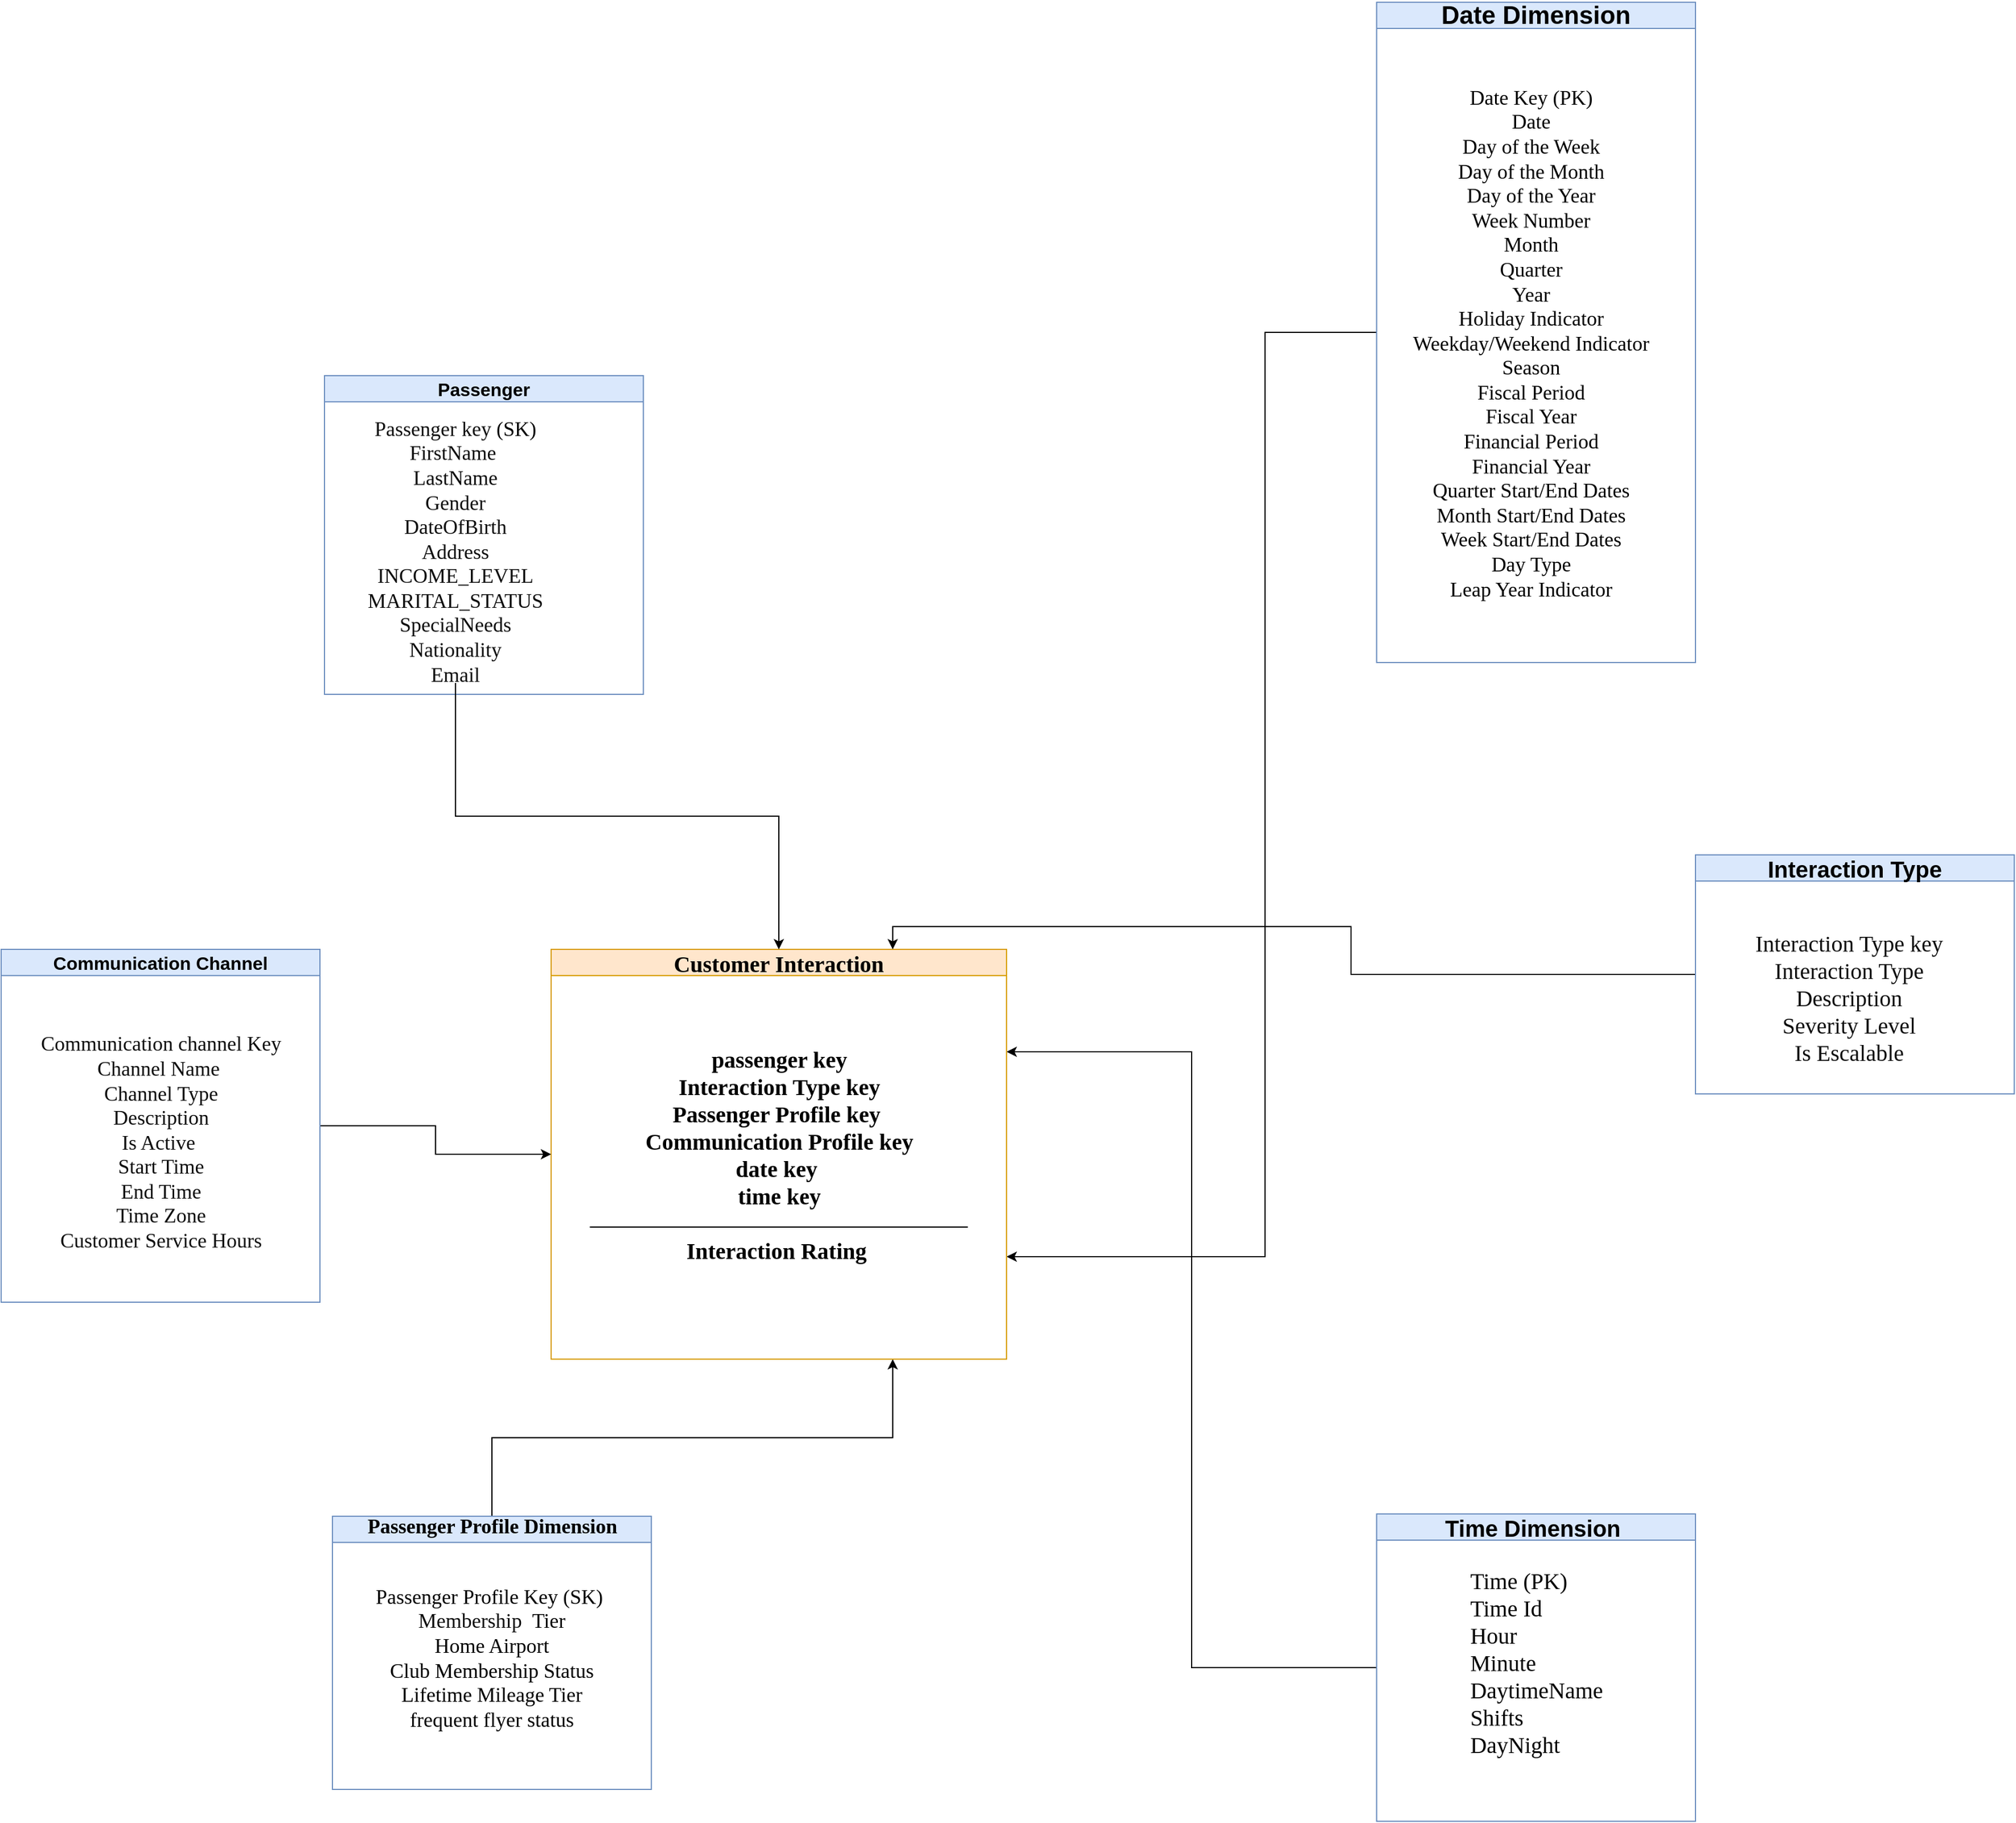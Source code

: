 <mxfile version="24.2.5" type="device">
  <diagram name="Page-1" id="4zK8s46iqleAOl4KjLnB">
    <mxGraphModel dx="6608" dy="4208" grid="0" gridSize="10" guides="1" tooltips="1" connect="1" arrows="1" fold="1" page="1" pageScale="1" pageWidth="600" pageHeight="500" math="0" shadow="0">
      <root>
        <mxCell id="0" />
        <mxCell id="1" parent="0" />
        <mxCell id="KkgTjnZBg6XwpBNqCHT0-25" style="edgeStyle=orthogonalEdgeStyle;rounded=0;orthogonalLoop=1;jettySize=auto;html=1;entryX=0.75;entryY=1;entryDx=0;entryDy=0;" edge="1" parent="1" source="KkgTjnZBg6XwpBNqCHT0-2" target="KkgTjnZBg6XwpBNqCHT0-12">
          <mxGeometry relative="1" as="geometry" />
        </mxCell>
        <mxCell id="KkgTjnZBg6XwpBNqCHT0-2" value="&lt;font face=&quot;Tahoma&quot; style=&quot;font-size: 18px;&quot;&gt;Passenger Profile Dimension&lt;/font&gt;" style="swimlane;html=1;startSize=23;verticalAlign=bottom;labelBorderColor=none;fillColor=#dae8fc;strokeColor=#6c8ebf;swimlaneFillColor=default;" vertex="1" parent="1">
          <mxGeometry x="3" width="280" height="240" as="geometry" />
        </mxCell>
        <mxCell id="KkgTjnZBg6XwpBNqCHT0-3" value="&lt;div style=&quot;&quot;&gt;&lt;span style=&quot;background-color: initial; font-size: 18px;&quot;&gt;&lt;font face=&quot;Tahoma&quot;&gt;Passenger Profile Key (SK)&amp;nbsp;&lt;/font&gt;&lt;/span&gt;&lt;/div&gt;&lt;font face=&quot;EAJwP0S1NvUOIz2sHdJX&quot; style=&quot;font-size: 18px;&quot;&gt;&lt;div style=&quot;&quot;&gt;&lt;span style=&quot;white-space-collapse: preserve; border: 0px solid rgb(227, 227, 227); box-sizing: border-box; --tw-border-spacing-x: 0; --tw-border-spacing-y: 0; --tw-translate-x: 0; --tw-translate-y: 0; --tw-rotate: 0; --tw-skew-x: 0; --tw-skew-y: 0; --tw-scale-x: 1; --tw-scale-y: 1; --tw-pan-x: ; --tw-pan-y: ; --tw-pinch-zoom: ; --tw-scroll-snap-strictness: proximity; --tw-gradient-from-position: ; --tw-gradient-via-position: ; --tw-gradient-to-position: ; --tw-ordinal: ; --tw-slashed-zero: ; --tw-numeric-figure: ; --tw-numeric-spacing: ; --tw-numeric-fraction: ; --tw-ring-inset: ; --tw-ring-offset-width: 0px; --tw-ring-offset-color: #fff; --tw-ring-color: rgba(69,89,164,.5); --tw-ring-offset-shadow: 0 0 transparent; --tw-ring-shadow: 0 0 transparent; --tw-shadow: 0 0 transparent; --tw-shadow-colored: 0 0 transparent; --tw-blur: ; --tw-brightness: ; --tw-contrast: ; --tw-grayscale: ; --tw-hue-rotate: ; --tw-invert: ; --tw-saturate: ; --tw-sepia: ; --tw-drop-shadow: ; --tw-backdrop-blur: ; --tw-backdrop-brightness: ; --tw-backdrop-contrast: ; --tw-backdrop-grayscale: ; --tw-backdrop-hue-rotate: ; --tw-backdrop-invert: ; --tw-backdrop-opacity: ; --tw-backdrop-saturate: ; --tw-backdrop-sepia: ; --tw-contain-size: ; --tw-contain-layout: ; --tw-contain-paint: ; --tw-contain-style: ; color: rgb(13, 13, 13); margin-top: 1.25em; margin-bottom: 1.25em; background-color: rgb(255, 255, 255);&quot;&gt;Membership &lt;/span&gt;&lt;span style=&quot;background-color: initial;&quot;&gt;&amp;nbsp;Tier&lt;/span&gt;&lt;/div&gt;&lt;span style=&quot;background-color: initial;&quot;&gt;&lt;div style=&quot;&quot;&gt;&lt;span style=&quot;background-color: initial;&quot;&gt;Home Airport&lt;/span&gt;&lt;/div&gt;&lt;/span&gt;&lt;span style=&quot;background-color: initial;&quot;&gt;&lt;div style=&quot;&quot;&gt;&lt;span style=&quot;background-color: initial;&quot;&gt;Club Membership Status&lt;/span&gt;&lt;/div&gt;&lt;/span&gt;&lt;span style=&quot;background-color: initial;&quot;&gt;&lt;div style=&quot;&quot;&gt;&lt;span style=&quot;background-color: initial;&quot;&gt;Lifetime Mileage Tier&lt;/span&gt;&lt;/div&gt;&lt;/span&gt;&lt;span style=&quot;background-color: initial;&quot;&gt;&lt;div style=&quot;&quot;&gt;&lt;span style=&quot;background-color: initial;&quot;&gt;frequent flyer status&lt;/span&gt;&lt;/div&gt;&lt;/span&gt;&lt;/font&gt;" style="text;html=1;strokeColor=none;fillColor=none;align=center;verticalAlign=middle;whiteSpace=wrap;rounded=0;" vertex="1" parent="KkgTjnZBg6XwpBNqCHT0-2">
          <mxGeometry x="10" y="50" width="260" height="150" as="geometry" />
        </mxCell>
        <mxCell id="KkgTjnZBg6XwpBNqCHT0-27" style="edgeStyle=orthogonalEdgeStyle;rounded=0;orthogonalLoop=1;jettySize=auto;html=1;entryX=1;entryY=0.25;entryDx=0;entryDy=0;" edge="1" parent="1" source="KkgTjnZBg6XwpBNqCHT0-4" target="KkgTjnZBg6XwpBNqCHT0-12">
          <mxGeometry relative="1" as="geometry" />
        </mxCell>
        <mxCell id="KkgTjnZBg6XwpBNqCHT0-4" value="&lt;font style=&quot;font-size: 20px;&quot;&gt;&lt;font style=&quot;font-size: 20px;&quot;&gt;Time&amp;nbsp;&lt;/font&gt;&lt;font style=&quot;font-size: 20px;&quot;&gt;Dimension&amp;nbsp;&lt;/font&gt;&lt;/font&gt;" style="swimlane;whiteSpace=wrap;html=1;fillColor=#dae8fc;strokeColor=#6c8ebf;swimlaneFillColor=default;" vertex="1" parent="1">
          <mxGeometry x="920" y="-2" width="280" height="270" as="geometry" />
        </mxCell>
        <mxCell id="KkgTjnZBg6XwpBNqCHT0-5" value="&lt;div style=&quot;text-align: left; font-size: 20px;&quot;&gt;&lt;font style=&quot;font-size: 20px;&quot;&gt;&lt;font style=&quot;font-size: 20px;&quot; face=&quot;Tahoma&quot;&gt;&lt;br&gt;&lt;span style=&quot;background-color: initial;&quot;&gt;Time (PK)&lt;/span&gt;&lt;br&gt;&lt;span style=&quot;background-color: initial;&quot;&gt;Time Id&lt;/span&gt;&lt;br&gt;&lt;span style=&quot;background-color: initial;&quot;&gt;Hour&lt;/span&gt;&lt;br&gt;&lt;span style=&quot;background-color: initial;&quot;&gt;Minute&lt;/span&gt;&lt;br&gt;&lt;span style=&quot;background-color: initial;&quot;&gt;DaytimeName&lt;/span&gt;&lt;br&gt;&lt;span style=&quot;background-color: initial;&quot;&gt;Shifts&lt;/span&gt;&lt;br&gt;&lt;span style=&quot;background-color: initial;&quot;&gt;DayNight&lt;/span&gt;&lt;/font&gt;&lt;br&gt;&lt;/font&gt;&lt;/div&gt;&lt;font style=&quot;font-size: 20px;&quot;&gt;&lt;font style=&quot;font-size: 20px;&quot;&gt;&lt;div style=&quot;text-align: left;&quot;&gt;&lt;div&gt;&lt;br&gt;&lt;/div&gt;&lt;/div&gt;&lt;/font&gt;&lt;/font&gt;" style="text;html=1;align=center;verticalAlign=middle;resizable=0;points=[];autosize=1;strokeColor=none;fillColor=none;" vertex="1" parent="KkgTjnZBg6XwpBNqCHT0-4">
          <mxGeometry x="65" y="10" width="150" height="240" as="geometry" />
        </mxCell>
        <mxCell id="KkgTjnZBg6XwpBNqCHT0-7" value="&lt;b style=&quot;&quot;&gt;&lt;font style=&quot;font-size: 16px;&quot;&gt;Passenger&lt;/font&gt;&lt;/b&gt;" style="swimlane;whiteSpace=wrap;html=1;swimlaneFillColor=default;fillColor=#dae8fc;strokeColor=#6c8ebf;" vertex="1" parent="1">
          <mxGeometry x="-4" y="-1002" width="280" height="280" as="geometry" />
        </mxCell>
        <mxCell id="KkgTjnZBg6XwpBNqCHT0-8" value="&lt;font face=&quot;Tahoma&quot;&gt;&lt;span style=&quot;font-size: 18px; border: 0px solid rgb(227, 227, 227); box-sizing: border-box; --tw-border-spacing-x: 0; --tw-border-spacing-y: 0; --tw-translate-x: 0; --tw-translate-y: 0; --tw-rotate: 0; --tw-skew-x: 0; --tw-skew-y: 0; --tw-scale-x: 1; --tw-scale-y: 1; --tw-pan-x: ; --tw-pan-y: ; --tw-pinch-zoom: ; --tw-scroll-snap-strictness: proximity; --tw-gradient-from-position: ; --tw-gradient-via-position: ; --tw-gradient-to-position: ; --tw-ordinal: ; --tw-slashed-zero: ; --tw-numeric-figure: ; --tw-numeric-spacing: ; --tw-numeric-fraction: ; --tw-ring-inset: ; --tw-ring-offset-width: 0px; --tw-ring-offset-color: #fff; --tw-ring-color: rgba(69,89,164,.5); --tw-ring-offset-shadow: 0 0 transparent; --tw-ring-shadow: 0 0 transparent; --tw-shadow: 0 0 transparent; --tw-shadow-colored: 0 0 transparent; --tw-blur: ; --tw-brightness: ; --tw-contrast: ; --tw-grayscale: ; --tw-hue-rotate: ; --tw-invert: ; --tw-saturate: ; --tw-sepia: ; --tw-drop-shadow: ; --tw-backdrop-blur: ; --tw-backdrop-brightness: ; --tw-backdrop-contrast: ; --tw-backdrop-grayscale: ; --tw-backdrop-hue-rotate: ; --tw-backdrop-invert: ; --tw-backdrop-opacity: ; --tw-backdrop-saturate: ; --tw-backdrop-sepia: ; --tw-contain-size: ; --tw-contain-layout: ; --tw-contain-paint: ; --tw-contain-style: ; color: rgb(13, 13, 13); margin-top: 1.25em; margin-bottom: 1.25em; text-align: left; white-space-collapse: preserve; background-color: rgb(255, 255, 255);&quot;&gt;Passenger key &lt;/span&gt;&lt;span style=&quot;font-size: 18px; text-wrap: nowrap; background-color: initial;&quot;&gt;(SK)&lt;/span&gt;&lt;br&gt;&lt;span style=&quot;background-color: rgb(255, 255, 255); color: rgb(13, 13, 13); text-align: left; white-space-collapse: preserve; font-size: 18px;&quot;&gt;FirstName &lt;/span&gt;&lt;br&gt;&lt;span style=&quot;background-color: rgb(255, 255, 255); color: rgb(13, 13, 13); text-align: left; white-space-collapse: preserve; font-size: 18px;&quot;&gt;LastName&lt;/span&gt;&lt;br&gt;&lt;span style=&quot;background-color: rgb(255, 255, 255); color: rgb(13, 13, 13); text-align: left; white-space-collapse: preserve; font-size: 18px;&quot;&gt;Gender&lt;/span&gt;&lt;br&gt;&lt;span style=&quot;background-color: rgb(255, 255, 255); color: rgb(13, 13, 13); text-align: left; white-space-collapse: preserve; font-size: 18px;&quot;&gt;DateOfBirth&lt;/span&gt;&lt;br&gt;&lt;span style=&quot;background-color: rgb(255, 255, 255); color: rgb(13, 13, 13); text-align: left; white-space-collapse: preserve; font-size: 18px;&quot;&gt;Address&lt;/span&gt;&lt;br&gt;&lt;span style=&quot;white-space: pre; font-size: 18px; color: rgb(13, 13, 13); background-color: rgb(255, 255, 255); text-align: left;&quot;&gt;INCOME_LEVEL&lt;/span&gt;&lt;br&gt;&lt;span style=&quot;white-space: pre; font-size: 18px; color: rgb(13, 13, 13); background-color: rgb(255, 255, 255); text-align: left;&quot;&gt;MARITAL_STATUS&lt;/span&gt;&lt;br&gt;&lt;span style=&quot;background-color: rgb(255, 255, 255); color: rgb(13, 13, 13); text-align: left; white-space-collapse: preserve; font-size: 18px;&quot;&gt;SpecialNeeds&lt;/span&gt;&lt;br&gt;&lt;span style=&quot;background-color: rgb(255, 255, 255); color: rgb(13, 13, 13); text-align: left; white-space-collapse: preserve; font-size: 18px;&quot;&gt;Nationality&lt;/span&gt;&lt;br&gt;&lt;span style=&quot;background-color: rgb(255, 255, 255); color: rgb(13, 13, 13); text-align: left; white-space-collapse: preserve; font-size: 18px;&quot;&gt;Email&lt;/span&gt;&lt;/font&gt;" style="text;html=1;align=center;verticalAlign=middle;whiteSpace=wrap;rounded=0;" vertex="1" parent="KkgTjnZBg6XwpBNqCHT0-7">
          <mxGeometry y="40" width="230" height="230" as="geometry" />
        </mxCell>
        <mxCell id="KkgTjnZBg6XwpBNqCHT0-29" style="edgeStyle=orthogonalEdgeStyle;rounded=0;orthogonalLoop=1;jettySize=auto;html=1;entryX=1;entryY=0.75;entryDx=0;entryDy=0;" edge="1" parent="1" source="KkgTjnZBg6XwpBNqCHT0-10" target="KkgTjnZBg6XwpBNqCHT0-12">
          <mxGeometry relative="1" as="geometry">
            <Array as="points">
              <mxPoint x="822" y="-1040" />
              <mxPoint x="822" y="-228" />
            </Array>
          </mxGeometry>
        </mxCell>
        <mxCell id="KkgTjnZBg6XwpBNqCHT0-10" value="&lt;font style=&quot;font-size: 22px;&quot;&gt;Date Dimension&lt;/font&gt;" style="swimlane;whiteSpace=wrap;html=1;fillColor=#dae8fc;strokeColor=#6c8ebf;swimlaneFillColor=default;" vertex="1" parent="1">
          <mxGeometry x="920" y="-1330" width="280" height="580" as="geometry" />
        </mxCell>
        <mxCell id="KkgTjnZBg6XwpBNqCHT0-11" value="&lt;div style=&quot;text-align: center; font-size: 18px;&quot;&gt;&lt;span style=&quot;background-color: initial;&quot;&gt;&lt;font face=&quot;Tahoma&quot; style=&quot;font-size: 18px;&quot;&gt;Date Key (PK)&lt;/font&gt;&lt;/span&gt;&lt;/div&gt;&lt;font face=&quot;E_Vse2sqt-GHe94hN0gW&quot; style=&quot;font-size: 18px;&quot;&gt;&lt;span style=&quot;background-color: initial;&quot;&gt;&lt;div style=&quot;text-align: center;&quot;&gt;&lt;span style=&quot;background-color: initial;&quot;&gt;Date&lt;/span&gt;&lt;/div&gt;&lt;/span&gt;&lt;span style=&quot;background-color: initial;&quot;&gt;&lt;div style=&quot;text-align: center;&quot;&gt;&lt;span style=&quot;background-color: initial;&quot;&gt;Day of the Week&lt;/span&gt;&lt;/div&gt;&lt;/span&gt;&lt;span style=&quot;background-color: initial;&quot;&gt;&lt;div style=&quot;text-align: center;&quot;&gt;&lt;span style=&quot;background-color: initial;&quot;&gt;Day of the Month&lt;/span&gt;&lt;/div&gt;&lt;/span&gt;&lt;span style=&quot;background-color: initial;&quot;&gt;&lt;div style=&quot;text-align: center;&quot;&gt;&lt;span style=&quot;background-color: initial;&quot;&gt;Day of the Year&lt;/span&gt;&lt;/div&gt;&lt;/span&gt;&lt;span style=&quot;background-color: initial;&quot;&gt;&lt;div style=&quot;text-align: center;&quot;&gt;&lt;span style=&quot;background-color: initial;&quot;&gt;Week Number&lt;/span&gt;&lt;/div&gt;&lt;/span&gt;&lt;span style=&quot;background-color: initial;&quot;&gt;&lt;div style=&quot;text-align: center;&quot;&gt;&lt;span style=&quot;background-color: initial;&quot;&gt;Month&lt;/span&gt;&lt;/div&gt;&lt;/span&gt;&lt;span style=&quot;background-color: initial;&quot;&gt;&lt;div style=&quot;text-align: center;&quot;&gt;&lt;span style=&quot;background-color: initial;&quot;&gt;Quarter&lt;/span&gt;&lt;/div&gt;&lt;/span&gt;&lt;span style=&quot;background-color: initial;&quot;&gt;&lt;div style=&quot;text-align: center;&quot;&gt;&lt;span style=&quot;background-color: initial;&quot;&gt;Year&lt;/span&gt;&lt;/div&gt;&lt;/span&gt;&lt;span style=&quot;background-color: initial;&quot;&gt;&lt;div style=&quot;text-align: center;&quot;&gt;&lt;span style=&quot;background-color: initial;&quot;&gt;Holiday Indicator&lt;/span&gt;&lt;/div&gt;&lt;/span&gt;&lt;span style=&quot;background-color: initial;&quot;&gt;&lt;div style=&quot;text-align: center;&quot;&gt;&lt;span style=&quot;background-color: initial;&quot;&gt;Weekday/Weekend Indicator&lt;/span&gt;&lt;/div&gt;&lt;/span&gt;&lt;span style=&quot;background-color: initial;&quot;&gt;&lt;div style=&quot;text-align: center;&quot;&gt;&lt;span style=&quot;background-color: initial;&quot;&gt;Season&lt;/span&gt;&lt;/div&gt;&lt;/span&gt;&lt;span style=&quot;background-color: initial;&quot;&gt;&lt;div style=&quot;text-align: center;&quot;&gt;&lt;span style=&quot;background-color: initial;&quot;&gt;Fiscal Period&lt;/span&gt;&lt;/div&gt;&lt;/span&gt;&lt;span style=&quot;background-color: initial;&quot;&gt;&lt;div style=&quot;text-align: center;&quot;&gt;&lt;span style=&quot;background-color: initial;&quot;&gt;Fiscal Year&lt;/span&gt;&lt;/div&gt;&lt;/span&gt;&lt;span style=&quot;background-color: initial;&quot;&gt;&lt;div style=&quot;text-align: center;&quot;&gt;&lt;span style=&quot;background-color: initial;&quot;&gt;Financial Period&lt;/span&gt;&lt;/div&gt;&lt;/span&gt;&lt;span style=&quot;background-color: initial;&quot;&gt;&lt;div style=&quot;text-align: center;&quot;&gt;&lt;span style=&quot;background-color: initial;&quot;&gt;Financial Year&lt;/span&gt;&lt;/div&gt;&lt;/span&gt;&lt;span style=&quot;background-color: initial;&quot;&gt;&lt;div style=&quot;text-align: center;&quot;&gt;&lt;span style=&quot;background-color: initial;&quot;&gt;Quarter Start/End Dates&lt;/span&gt;&lt;/div&gt;&lt;/span&gt;&lt;span style=&quot;background-color: initial;&quot;&gt;&lt;div style=&quot;text-align: center;&quot;&gt;&lt;span style=&quot;background-color: initial;&quot;&gt;Month Start/End Dates&lt;/span&gt;&lt;/div&gt;&lt;/span&gt;&lt;span style=&quot;background-color: initial;&quot;&gt;&lt;div style=&quot;text-align: center;&quot;&gt;&lt;span style=&quot;background-color: initial;&quot;&gt;Week Start/End Dates&lt;/span&gt;&lt;/div&gt;&lt;/span&gt;&lt;span style=&quot;background-color: initial;&quot;&gt;&lt;div style=&quot;text-align: center;&quot;&gt;&lt;span style=&quot;background-color: initial;&quot;&gt;Day Type&lt;/span&gt;&lt;/div&gt;&lt;/span&gt;&lt;span style=&quot;background-color: initial;&quot;&gt;&lt;div style=&quot;text-align: center;&quot;&gt;&lt;span style=&quot;background-color: initial;&quot;&gt;Leap Year Indicator&lt;/span&gt;&lt;/div&gt;&lt;/span&gt;&lt;/font&gt;" style="text;html=1;strokeColor=none;fillColor=none;align=left;verticalAlign=middle;whiteSpace=wrap;rounded=0;" vertex="1" parent="KkgTjnZBg6XwpBNqCHT0-10">
          <mxGeometry x="30" y="120" width="215" height="360" as="geometry" />
        </mxCell>
        <mxCell id="KkgTjnZBg6XwpBNqCHT0-12" value="&lt;font face=&quot;Tahoma&quot; style=&quot;font-size: 20px;&quot;&gt;&lt;font style=&quot;font-size: 20px;&quot;&gt;Customer Interacti&lt;/font&gt;on&lt;/font&gt;" style="swimlane;whiteSpace=wrap;html=1;fillColor=#ffe6cc;strokeColor=#d79b00;swimlaneFillColor=default;rounded=0;flipV=0;flipH=0;" vertex="1" parent="1">
          <mxGeometry x="195" y="-498" width="400" height="360" as="geometry" />
        </mxCell>
        <mxCell id="KkgTjnZBg6XwpBNqCHT0-13" value="&lt;font face=&quot;Tahoma&quot;&gt;&lt;span style=&quot;font-size: 20px; background-color: initial;&quot;&gt;passenger key&lt;/span&gt;&lt;br&gt;&lt;span style=&quot;font-size: 20px; background-color: initial;&quot;&gt;Interaction Type key&lt;/span&gt;&lt;br&gt;&lt;b style=&quot;font-size: 20px; background-color: initial;&quot;&gt;Passenger Profile key&amp;nbsp;&lt;/b&gt;&lt;br&gt;&lt;b style=&quot;font-size: 20px; background-color: initial;&quot;&gt;Communication Profile key&lt;/b&gt;&lt;br&gt;&lt;b style=&quot;font-size: 20px; background-color: initial;&quot;&gt;date key&amp;nbsp;&lt;/b&gt;&lt;br&gt;&lt;b style=&quot;font-size: 20px; background-color: initial;&quot;&gt;time key&lt;/b&gt;&lt;/font&gt;&lt;div&gt;&lt;font face=&quot;Tahoma&quot;&gt;&lt;b style=&quot;font-size: 20px; background-color: initial;&quot;&gt;&amp;nbsp;&lt;/b&gt;&lt;br&gt;&lt;span style=&quot;font-size: 20px; background-color: initial;&quot;&gt;Interaction Rating&amp;nbsp;&lt;/span&gt;&lt;/font&gt;&lt;/div&gt;" style="text;html=1;strokeColor=none;fillColor=none;align=center;verticalAlign=middle;whiteSpace=wrap;rounded=0;fontStyle=1" vertex="1" parent="KkgTjnZBg6XwpBNqCHT0-12">
          <mxGeometry x="37.5" y="45" width="325" height="270" as="geometry" />
        </mxCell>
        <mxCell id="KkgTjnZBg6XwpBNqCHT0-14" value="" style="line;strokeWidth=1;html=1;fontSize=2;" vertex="1" parent="KkgTjnZBg6XwpBNqCHT0-12">
          <mxGeometry x="34" y="240" width="332" height="8" as="geometry" />
        </mxCell>
        <mxCell id="KkgTjnZBg6XwpBNqCHT0-15" style="edgeStyle=orthogonalEdgeStyle;rounded=0;orthogonalLoop=1;jettySize=auto;html=1;entryX=0;entryY=0.5;entryDx=0;entryDy=0;" edge="1" parent="1" source="KkgTjnZBg6XwpBNqCHT0-16" target="KkgTjnZBg6XwpBNqCHT0-12">
          <mxGeometry relative="1" as="geometry" />
        </mxCell>
        <mxCell id="KkgTjnZBg6XwpBNqCHT0-16" value="&lt;font style=&quot;font-size: 16px;&quot;&gt;Communication Channel&lt;/font&gt;" style="swimlane;whiteSpace=wrap;html=1;fillColor=#dae8fc;strokeColor=#6c8ebf;swimlaneFillColor=default;" vertex="1" parent="1">
          <mxGeometry x="-288" y="-498" width="280" height="310" as="geometry" />
        </mxCell>
        <mxCell id="KkgTjnZBg6XwpBNqCHT0-17" value="&lt;font face=&quot;Tahoma&quot; style=&quot;font-size: 18px;&quot;&gt;&lt;span style=&quot;background-color: rgb(255, 255, 255); color: rgb(13, 13, 13); text-align: left; white-space-collapse: preserve;&quot;&gt;Communication channel Key&lt;/span&gt;&lt;br&gt;&lt;span style=&quot;background-color: rgb(255, 255, 255); color: rgb(13, 13, 13); text-align: left; white-space-collapse: preserve;&quot;&gt;Channel Name &lt;/span&gt;&lt;br&gt;&lt;span style=&quot;background-color: rgb(255, 255, 255); color: rgb(13, 13, 13); text-align: left; white-space-collapse: preserve;&quot;&gt;Channel Type&lt;/span&gt;&lt;br&gt;&lt;span style=&quot;background-color: rgb(255, 255, 255); color: rgb(13, 13, 13); text-align: left; white-space-collapse: preserve;&quot;&gt;Description&lt;/span&gt;&lt;br&gt;&lt;span style=&quot;background-color: rgb(255, 255, 255); color: rgb(13, 13, 13); text-align: left; white-space-collapse: preserve;&quot;&gt;Is Active &lt;/span&gt;&lt;br&gt;&lt;span style=&quot;background-color: rgb(255, 255, 255); color: rgb(13, 13, 13); text-align: left; white-space-collapse: preserve;&quot;&gt;Start Time&lt;/span&gt;&lt;br&gt;&lt;span style=&quot;background-color: rgb(255, 255, 255); color: rgb(13, 13, 13); text-align: left; white-space-collapse: preserve;&quot;&gt;End Time&lt;/span&gt;&lt;br&gt;&lt;span style=&quot;background-color: rgb(255, 255, 255); color: rgb(13, 13, 13); text-align: left; white-space-collapse: preserve;&quot;&gt;Time Zone&lt;/span&gt;&lt;br&gt;&lt;span style=&quot;background-color: rgb(255, 255, 255); color: rgb(13, 13, 13); text-align: left; white-space-collapse: preserve;&quot;&gt;Customer Service Hours&lt;/span&gt;&lt;/font&gt;" style="text;html=1;align=center;verticalAlign=middle;whiteSpace=wrap;rounded=0;" vertex="1" parent="KkgTjnZBg6XwpBNqCHT0-16">
          <mxGeometry x="7.5" y="30" width="265" height="280" as="geometry" />
        </mxCell>
        <mxCell id="KkgTjnZBg6XwpBNqCHT0-18" style="edgeStyle=orthogonalEdgeStyle;rounded=0;orthogonalLoop=1;jettySize=auto;html=1;entryX=0.75;entryY=0;entryDx=0;entryDy=0;" edge="1" parent="1" source="KkgTjnZBg6XwpBNqCHT0-19" target="KkgTjnZBg6XwpBNqCHT0-12">
          <mxGeometry relative="1" as="geometry" />
        </mxCell>
        <mxCell id="KkgTjnZBg6XwpBNqCHT0-19" value="&lt;b style=&quot;&quot;&gt;&lt;font style=&quot;font-size: 20px;&quot;&gt;Interaction Type&lt;/font&gt;&lt;/b&gt;" style="swimlane;whiteSpace=wrap;html=1;fillColor=#dae8fc;strokeColor=#6c8ebf;swimlaneFillColor=default;" vertex="1" parent="1">
          <mxGeometry x="1200" y="-581" width="280" height="210" as="geometry" />
        </mxCell>
        <mxCell id="KkgTjnZBg6XwpBNqCHT0-20" value="&lt;font style=&quot;font-size: 20px;&quot; face=&quot;Tahoma&quot;&gt;&lt;span style=&quot;background-color: rgb(255, 255, 255); color: rgb(13, 13, 13); text-align: left; white-space-collapse: preserve;&quot;&gt;Interaction Type key&lt;/span&gt;&lt;br&gt;&lt;span style=&quot;background-color: rgb(255, 255, 255); color: rgb(13, 13, 13); text-align: left; white-space-collapse: preserve;&quot;&gt;Interaction Type&lt;/span&gt;&lt;br&gt;&lt;span style=&quot;background-color: rgb(255, 255, 255); color: rgb(13, 13, 13); text-align: left; white-space-collapse: preserve;&quot;&gt;Description&lt;/span&gt;&lt;br&gt;&lt;span style=&quot;background-color: rgb(255, 255, 255); color: rgb(13, 13, 13); text-align: left; white-space-collapse: preserve;&quot;&gt;Severity Level&lt;/span&gt;&lt;br&gt;&lt;span style=&quot;background-color: rgb(255, 255, 255); color: rgb(13, 13, 13); text-align: left; white-space-collapse: preserve;&quot;&gt;Is Escalable&lt;/span&gt;&lt;/font&gt;" style="text;html=1;align=center;verticalAlign=middle;whiteSpace=wrap;rounded=0;" vertex="1" parent="KkgTjnZBg6XwpBNqCHT0-19">
          <mxGeometry x="20" y="45" width="230" height="160" as="geometry" />
        </mxCell>
        <mxCell id="KkgTjnZBg6XwpBNqCHT0-24" style="edgeStyle=orthogonalEdgeStyle;rounded=0;orthogonalLoop=1;jettySize=auto;html=1;entryX=0.5;entryY=0;entryDx=0;entryDy=0;" edge="1" parent="1" source="KkgTjnZBg6XwpBNqCHT0-8" target="KkgTjnZBg6XwpBNqCHT0-12">
          <mxGeometry relative="1" as="geometry" />
        </mxCell>
      </root>
    </mxGraphModel>
  </diagram>
</mxfile>
